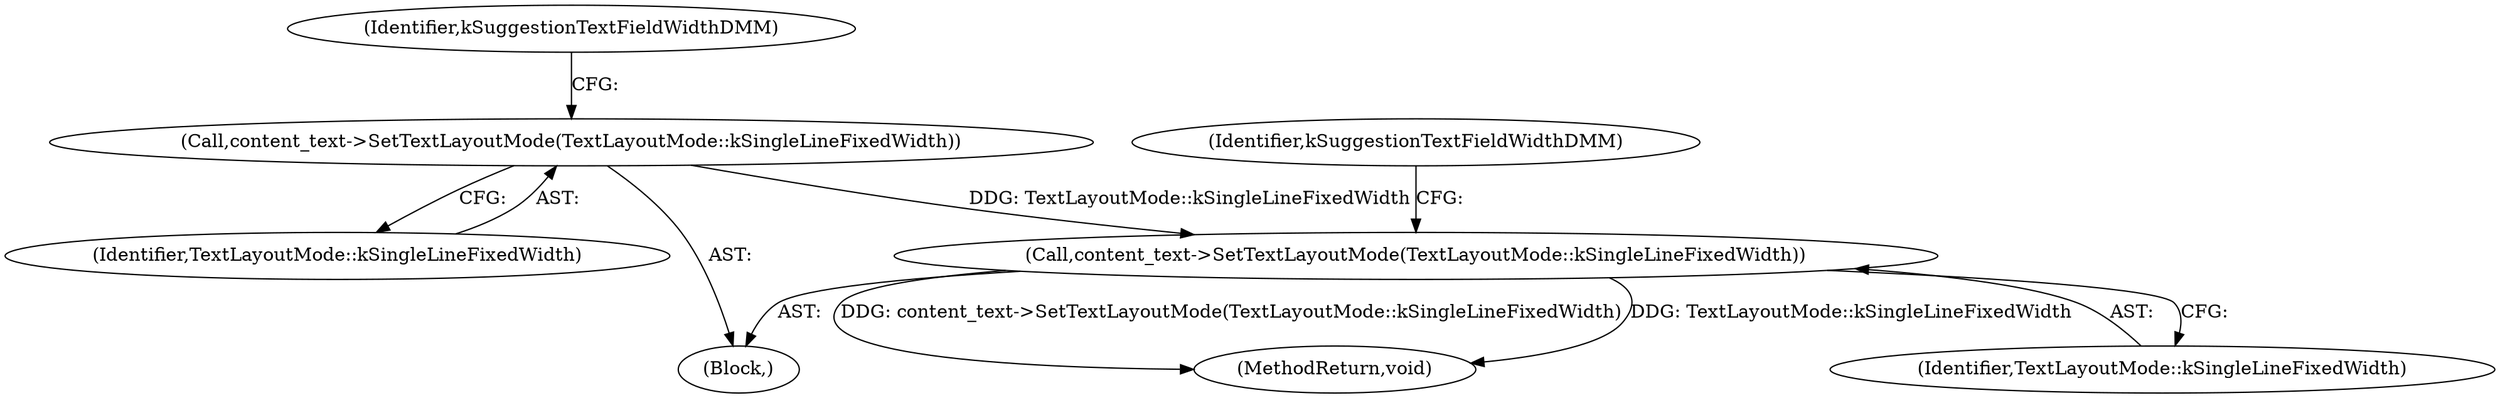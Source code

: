 digraph "1_Chrome_a79e1bbb765af34d446e42d34cd00a312b381113@del" {
"1000190" [label="(Call,content_text->SetTextLayoutMode(TextLayoutMode::kSingleLineFixedWidth))"];
"1000158" [label="(Call,content_text->SetTextLayoutMode(TextLayoutMode::kSingleLineFixedWidth))"];
"1000161" [label="(Identifier,kSuggestionTextFieldWidthDMM)"];
"1000190" [label="(Call,content_text->SetTextLayoutMode(TextLayoutMode::kSingleLineFixedWidth))"];
"1000193" [label="(Identifier,kSuggestionTextFieldWidthDMM)"];
"1000191" [label="(Identifier,TextLayoutMode::kSingleLineFixedWidth)"];
"1000159" [label="(Identifier,TextLayoutMode::kSingleLineFixedWidth)"];
"1000332" [label="(MethodReturn,void)"];
"1000158" [label="(Call,content_text->SetTextLayoutMode(TextLayoutMode::kSingleLineFixedWidth))"];
"1000105" [label="(Block,)"];
"1000190" -> "1000105"  [label="AST: "];
"1000190" -> "1000191"  [label="CFG: "];
"1000191" -> "1000190"  [label="AST: "];
"1000193" -> "1000190"  [label="CFG: "];
"1000190" -> "1000332"  [label="DDG: content_text->SetTextLayoutMode(TextLayoutMode::kSingleLineFixedWidth)"];
"1000190" -> "1000332"  [label="DDG: TextLayoutMode::kSingleLineFixedWidth"];
"1000158" -> "1000190"  [label="DDG: TextLayoutMode::kSingleLineFixedWidth"];
"1000158" -> "1000105"  [label="AST: "];
"1000158" -> "1000159"  [label="CFG: "];
"1000159" -> "1000158"  [label="AST: "];
"1000161" -> "1000158"  [label="CFG: "];
}
